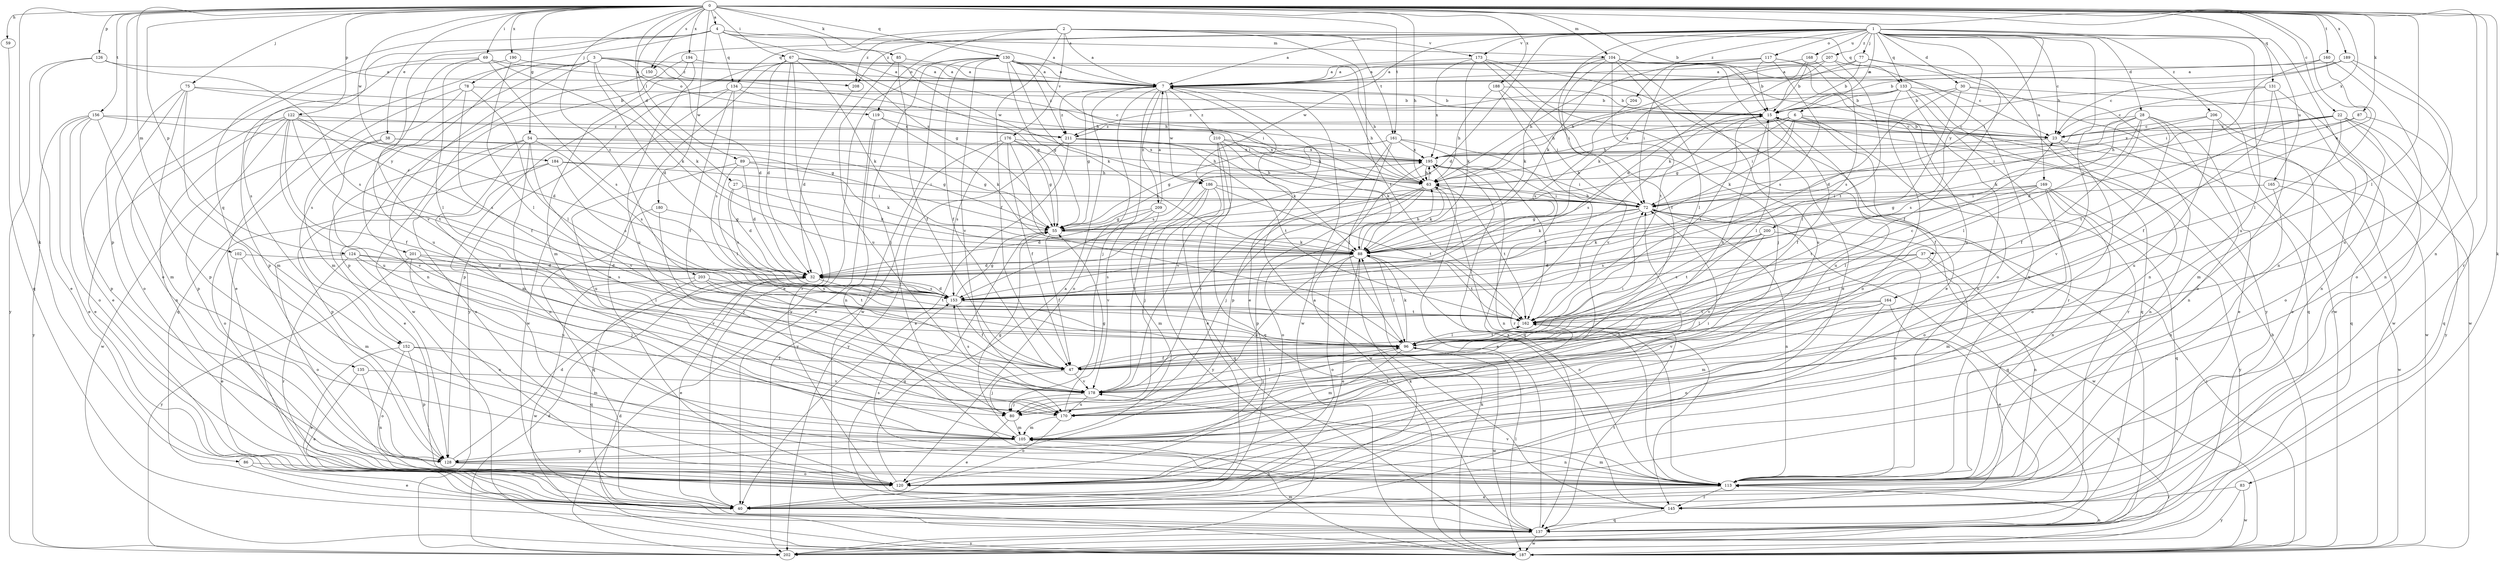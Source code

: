 strict digraph  {
0;
1;
2;
3;
4;
6;
7;
15;
22;
23;
27;
28;
30;
32;
37;
38;
40;
47;
54;
55;
59;
63;
67;
69;
72;
75;
77;
78;
80;
83;
85;
86;
87;
88;
89;
96;
102;
104;
105;
113;
117;
119;
120;
122;
124;
126;
128;
130;
131;
133;
134;
135;
137;
145;
150;
152;
153;
156;
160;
161;
162;
164;
165;
168;
169;
170;
173;
176;
178;
180;
184;
186;
187;
188;
189;
190;
194;
195;
200;
201;
202;
203;
204;
206;
207;
208;
209;
210;
211;
0 -> 4  [label=a];
0 -> 15  [label=b];
0 -> 22  [label=c];
0 -> 27  [label=d];
0 -> 37  [label=e];
0 -> 38  [label=e];
0 -> 54  [label=g];
0 -> 59  [label=h];
0 -> 63  [label=h];
0 -> 67  [label=i];
0 -> 69  [label=i];
0 -> 75  [label=j];
0 -> 83  [label=k];
0 -> 85  [label=k];
0 -> 86  [label=k];
0 -> 87  [label=k];
0 -> 89  [label=l];
0 -> 96  [label=l];
0 -> 102  [label=m];
0 -> 104  [label=m];
0 -> 113  [label=n];
0 -> 122  [label=p];
0 -> 124  [label=p];
0 -> 126  [label=p];
0 -> 128  [label=p];
0 -> 130  [label=q];
0 -> 131  [label=q];
0 -> 145  [label=r];
0 -> 150  [label=s];
0 -> 156  [label=t];
0 -> 160  [label=t];
0 -> 161  [label=t];
0 -> 180  [label=w];
0 -> 184  [label=w];
0 -> 188  [label=x];
0 -> 189  [label=x];
0 -> 190  [label=x];
0 -> 194  [label=x];
0 -> 195  [label=x];
0 -> 203  [label=z];
1 -> 6  [label=a];
1 -> 7  [label=a];
1 -> 23  [label=c];
1 -> 28  [label=d];
1 -> 30  [label=d];
1 -> 32  [label=d];
1 -> 47  [label=f];
1 -> 72  [label=i];
1 -> 77  [label=j];
1 -> 88  [label=k];
1 -> 113  [label=n];
1 -> 117  [label=o];
1 -> 133  [label=q];
1 -> 150  [label=s];
1 -> 164  [label=u];
1 -> 165  [label=u];
1 -> 168  [label=u];
1 -> 169  [label=u];
1 -> 170  [label=u];
1 -> 173  [label=v];
1 -> 186  [label=w];
1 -> 200  [label=y];
1 -> 204  [label=z];
1 -> 206  [label=z];
1 -> 207  [label=z];
1 -> 208  [label=z];
2 -> 7  [label=a];
2 -> 47  [label=f];
2 -> 119  [label=o];
2 -> 133  [label=q];
2 -> 134  [label=q];
2 -> 161  [label=t];
2 -> 162  [label=t];
2 -> 173  [label=v];
2 -> 176  [label=v];
2 -> 208  [label=z];
3 -> 7  [label=a];
3 -> 32  [label=d];
3 -> 40  [label=e];
3 -> 63  [label=h];
3 -> 88  [label=k];
3 -> 113  [label=n];
3 -> 119  [label=o];
3 -> 152  [label=s];
3 -> 201  [label=y];
3 -> 208  [label=z];
4 -> 7  [label=a];
4 -> 55  [label=g];
4 -> 78  [label=j];
4 -> 104  [label=m];
4 -> 134  [label=q];
4 -> 135  [label=q];
4 -> 152  [label=s];
4 -> 178  [label=v];
4 -> 186  [label=w];
6 -> 23  [label=c];
6 -> 47  [label=f];
6 -> 55  [label=g];
6 -> 63  [label=h];
6 -> 72  [label=i];
6 -> 88  [label=k];
6 -> 145  [label=r];
6 -> 195  [label=x];
7 -> 15  [label=b];
7 -> 40  [label=e];
7 -> 55  [label=g];
7 -> 63  [label=h];
7 -> 80  [label=j];
7 -> 120  [label=o];
7 -> 186  [label=w];
7 -> 187  [label=w];
7 -> 209  [label=z];
7 -> 210  [label=z];
7 -> 211  [label=z];
15 -> 23  [label=c];
15 -> 47  [label=f];
15 -> 96  [label=l];
15 -> 153  [label=s];
15 -> 162  [label=t];
15 -> 170  [label=u];
15 -> 187  [label=w];
22 -> 23  [label=c];
22 -> 63  [label=h];
22 -> 88  [label=k];
22 -> 105  [label=m];
22 -> 120  [label=o];
22 -> 145  [label=r];
22 -> 162  [label=t];
22 -> 202  [label=y];
23 -> 15  [label=b];
23 -> 113  [label=n];
23 -> 120  [label=o];
23 -> 195  [label=x];
27 -> 32  [label=d];
27 -> 72  [label=i];
27 -> 88  [label=k];
27 -> 153  [label=s];
28 -> 40  [label=e];
28 -> 47  [label=f];
28 -> 72  [label=i];
28 -> 96  [label=l];
28 -> 113  [label=n];
28 -> 153  [label=s];
28 -> 178  [label=v];
28 -> 211  [label=z];
30 -> 15  [label=b];
30 -> 32  [label=d];
30 -> 96  [label=l];
30 -> 137  [label=q];
30 -> 187  [label=w];
32 -> 40  [label=e];
32 -> 153  [label=s];
32 -> 162  [label=t];
37 -> 32  [label=d];
37 -> 105  [label=m];
37 -> 113  [label=n];
37 -> 153  [label=s];
37 -> 162  [label=t];
38 -> 55  [label=g];
38 -> 178  [label=v];
38 -> 187  [label=w];
38 -> 195  [label=x];
40 -> 88  [label=k];
47 -> 15  [label=b];
47 -> 72  [label=i];
47 -> 80  [label=j];
47 -> 178  [label=v];
54 -> 40  [label=e];
54 -> 55  [label=g];
54 -> 105  [label=m];
54 -> 113  [label=n];
54 -> 120  [label=o];
54 -> 153  [label=s];
54 -> 178  [label=v];
54 -> 195  [label=x];
55 -> 15  [label=b];
55 -> 47  [label=f];
55 -> 88  [label=k];
55 -> 195  [label=x];
59 -> 137  [label=q];
63 -> 72  [label=i];
63 -> 80  [label=j];
63 -> 88  [label=k];
63 -> 120  [label=o];
63 -> 128  [label=p];
63 -> 162  [label=t];
63 -> 178  [label=v];
63 -> 195  [label=x];
67 -> 7  [label=a];
67 -> 32  [label=d];
67 -> 40  [label=e];
67 -> 55  [label=g];
67 -> 63  [label=h];
67 -> 88  [label=k];
67 -> 120  [label=o];
67 -> 145  [label=r];
67 -> 202  [label=y];
69 -> 7  [label=a];
69 -> 88  [label=k];
69 -> 96  [label=l];
69 -> 120  [label=o];
69 -> 153  [label=s];
69 -> 170  [label=u];
72 -> 55  [label=g];
72 -> 63  [label=h];
72 -> 88  [label=k];
72 -> 113  [label=n];
72 -> 137  [label=q];
72 -> 162  [label=t];
72 -> 187  [label=w];
75 -> 15  [label=b];
75 -> 23  [label=c];
75 -> 40  [label=e];
75 -> 105  [label=m];
75 -> 120  [label=o];
75 -> 128  [label=p];
77 -> 7  [label=a];
77 -> 15  [label=b];
77 -> 47  [label=f];
77 -> 88  [label=k];
77 -> 113  [label=n];
78 -> 15  [label=b];
78 -> 47  [label=f];
78 -> 96  [label=l];
78 -> 105  [label=m];
78 -> 137  [label=q];
80 -> 40  [label=e];
80 -> 72  [label=i];
80 -> 105  [label=m];
83 -> 145  [label=r];
83 -> 187  [label=w];
83 -> 202  [label=y];
85 -> 7  [label=a];
85 -> 47  [label=f];
85 -> 170  [label=u];
86 -> 40  [label=e];
86 -> 120  [label=o];
87 -> 23  [label=c];
87 -> 32  [label=d];
87 -> 137  [label=q];
88 -> 32  [label=d];
88 -> 40  [label=e];
88 -> 63  [label=h];
88 -> 96  [label=l];
88 -> 113  [label=n];
88 -> 120  [label=o];
88 -> 153  [label=s];
88 -> 162  [label=t];
88 -> 170  [label=u];
89 -> 32  [label=d];
89 -> 63  [label=h];
89 -> 88  [label=k];
89 -> 96  [label=l];
89 -> 170  [label=u];
96 -> 47  [label=f];
96 -> 80  [label=j];
96 -> 88  [label=k];
96 -> 105  [label=m];
96 -> 162  [label=t];
96 -> 187  [label=w];
102 -> 32  [label=d];
102 -> 40  [label=e];
102 -> 105  [label=m];
104 -> 7  [label=a];
104 -> 40  [label=e];
104 -> 72  [label=i];
104 -> 88  [label=k];
104 -> 96  [label=l];
104 -> 162  [label=t];
104 -> 170  [label=u];
104 -> 187  [label=w];
104 -> 202  [label=y];
105 -> 55  [label=g];
105 -> 72  [label=i];
105 -> 113  [label=n];
105 -> 128  [label=p];
105 -> 162  [label=t];
113 -> 40  [label=e];
113 -> 63  [label=h];
113 -> 105  [label=m];
113 -> 145  [label=r];
113 -> 153  [label=s];
113 -> 178  [label=v];
117 -> 7  [label=a];
117 -> 15  [label=b];
117 -> 63  [label=h];
117 -> 72  [label=i];
117 -> 120  [label=o];
117 -> 153  [label=s];
117 -> 170  [label=u];
119 -> 40  [label=e];
119 -> 88  [label=k];
119 -> 113  [label=n];
119 -> 211  [label=z];
120 -> 7  [label=a];
122 -> 32  [label=d];
122 -> 40  [label=e];
122 -> 47  [label=f];
122 -> 113  [label=n];
122 -> 128  [label=p];
122 -> 153  [label=s];
122 -> 162  [label=t];
122 -> 170  [label=u];
122 -> 211  [label=z];
124 -> 32  [label=d];
124 -> 96  [label=l];
124 -> 120  [label=o];
124 -> 145  [label=r];
124 -> 153  [label=s];
124 -> 170  [label=u];
126 -> 7  [label=a];
126 -> 40  [label=e];
126 -> 153  [label=s];
126 -> 202  [label=y];
128 -> 32  [label=d];
128 -> 113  [label=n];
128 -> 120  [label=o];
130 -> 7  [label=a];
130 -> 23  [label=c];
130 -> 47  [label=f];
130 -> 55  [label=g];
130 -> 63  [label=h];
130 -> 72  [label=i];
130 -> 80  [label=j];
130 -> 88  [label=k];
130 -> 178  [label=v];
130 -> 187  [label=w];
130 -> 202  [label=y];
130 -> 211  [label=z];
131 -> 15  [label=b];
131 -> 23  [label=c];
131 -> 47  [label=f];
131 -> 113  [label=n];
131 -> 120  [label=o];
133 -> 15  [label=b];
133 -> 63  [label=h];
133 -> 113  [label=n];
133 -> 120  [label=o];
133 -> 137  [label=q];
133 -> 145  [label=r];
133 -> 187  [label=w];
133 -> 211  [label=z];
134 -> 15  [label=b];
134 -> 47  [label=f];
134 -> 72  [label=i];
134 -> 128  [label=p];
134 -> 153  [label=s];
134 -> 187  [label=w];
135 -> 40  [label=e];
135 -> 113  [label=n];
135 -> 178  [label=v];
137 -> 55  [label=g];
137 -> 96  [label=l];
137 -> 162  [label=t];
137 -> 187  [label=w];
137 -> 195  [label=x];
137 -> 202  [label=y];
145 -> 7  [label=a];
145 -> 137  [label=q];
145 -> 195  [label=x];
150 -> 32  [label=d];
150 -> 128  [label=p];
152 -> 40  [label=e];
152 -> 47  [label=f];
152 -> 105  [label=m];
152 -> 120  [label=o];
152 -> 128  [label=p];
153 -> 32  [label=d];
153 -> 47  [label=f];
153 -> 55  [label=g];
153 -> 162  [label=t];
156 -> 23  [label=c];
156 -> 40  [label=e];
156 -> 55  [label=g];
156 -> 105  [label=m];
156 -> 120  [label=o];
156 -> 128  [label=p];
156 -> 202  [label=y];
160 -> 7  [label=a];
160 -> 72  [label=i];
160 -> 96  [label=l];
160 -> 120  [label=o];
161 -> 55  [label=g];
161 -> 96  [label=l];
161 -> 128  [label=p];
161 -> 137  [label=q];
161 -> 145  [label=r];
161 -> 153  [label=s];
161 -> 195  [label=x];
162 -> 23  [label=c];
162 -> 96  [label=l];
164 -> 40  [label=e];
164 -> 96  [label=l];
164 -> 105  [label=m];
164 -> 120  [label=o];
164 -> 162  [label=t];
164 -> 178  [label=v];
165 -> 72  [label=i];
165 -> 113  [label=n];
165 -> 187  [label=w];
168 -> 7  [label=a];
168 -> 15  [label=b];
168 -> 88  [label=k];
168 -> 153  [label=s];
169 -> 55  [label=g];
169 -> 72  [label=i];
169 -> 96  [label=l];
169 -> 113  [label=n];
169 -> 120  [label=o];
169 -> 137  [label=q];
169 -> 162  [label=t];
169 -> 202  [label=y];
170 -> 55  [label=g];
170 -> 105  [label=m];
170 -> 120  [label=o];
173 -> 7  [label=a];
173 -> 40  [label=e];
173 -> 80  [label=j];
173 -> 88  [label=k];
173 -> 195  [label=x];
173 -> 202  [label=y];
176 -> 47  [label=f];
176 -> 55  [label=g];
176 -> 63  [label=h];
176 -> 96  [label=l];
176 -> 153  [label=s];
176 -> 195  [label=x];
176 -> 202  [label=y];
178 -> 80  [label=j];
178 -> 96  [label=l];
178 -> 153  [label=s];
178 -> 170  [label=u];
180 -> 55  [label=g];
180 -> 80  [label=j];
180 -> 137  [label=q];
184 -> 63  [label=h];
184 -> 72  [label=i];
184 -> 120  [label=o];
184 -> 128  [label=p];
184 -> 153  [label=s];
186 -> 72  [label=i];
186 -> 80  [label=j];
186 -> 137  [label=q];
186 -> 162  [label=t];
186 -> 178  [label=v];
186 -> 202  [label=y];
187 -> 15  [label=b];
187 -> 32  [label=d];
187 -> 72  [label=i];
187 -> 88  [label=k];
187 -> 105  [label=m];
187 -> 162  [label=t];
188 -> 15  [label=b];
188 -> 63  [label=h];
188 -> 72  [label=i];
188 -> 178  [label=v];
189 -> 7  [label=a];
189 -> 15  [label=b];
189 -> 23  [label=c];
189 -> 113  [label=n];
189 -> 170  [label=u];
190 -> 7  [label=a];
190 -> 96  [label=l];
190 -> 128  [label=p];
194 -> 7  [label=a];
194 -> 105  [label=m];
194 -> 170  [label=u];
194 -> 187  [label=w];
195 -> 63  [label=h];
195 -> 72  [label=i];
195 -> 113  [label=n];
195 -> 162  [label=t];
195 -> 187  [label=w];
200 -> 88  [label=k];
200 -> 113  [label=n];
200 -> 153  [label=s];
200 -> 162  [label=t];
200 -> 178  [label=v];
201 -> 32  [label=d];
201 -> 80  [label=j];
201 -> 120  [label=o];
201 -> 178  [label=v];
201 -> 202  [label=y];
202 -> 32  [label=d];
202 -> 113  [label=n];
203 -> 96  [label=l];
203 -> 137  [label=q];
203 -> 153  [label=s];
203 -> 162  [label=t];
203 -> 187  [label=w];
204 -> 153  [label=s];
206 -> 23  [label=c];
206 -> 40  [label=e];
206 -> 137  [label=q];
206 -> 170  [label=u];
206 -> 195  [label=x];
207 -> 7  [label=a];
207 -> 32  [label=d];
207 -> 63  [label=h];
207 -> 113  [label=n];
207 -> 162  [label=t];
208 -> 32  [label=d];
209 -> 7  [label=a];
209 -> 32  [label=d];
209 -> 55  [label=g];
209 -> 105  [label=m];
209 -> 178  [label=v];
210 -> 40  [label=e];
210 -> 63  [label=h];
210 -> 88  [label=k];
210 -> 137  [label=q];
210 -> 178  [label=v];
210 -> 195  [label=x];
211 -> 40  [label=e];
211 -> 88  [label=k];
211 -> 162  [label=t];
211 -> 195  [label=x];
211 -> 202  [label=y];
}
